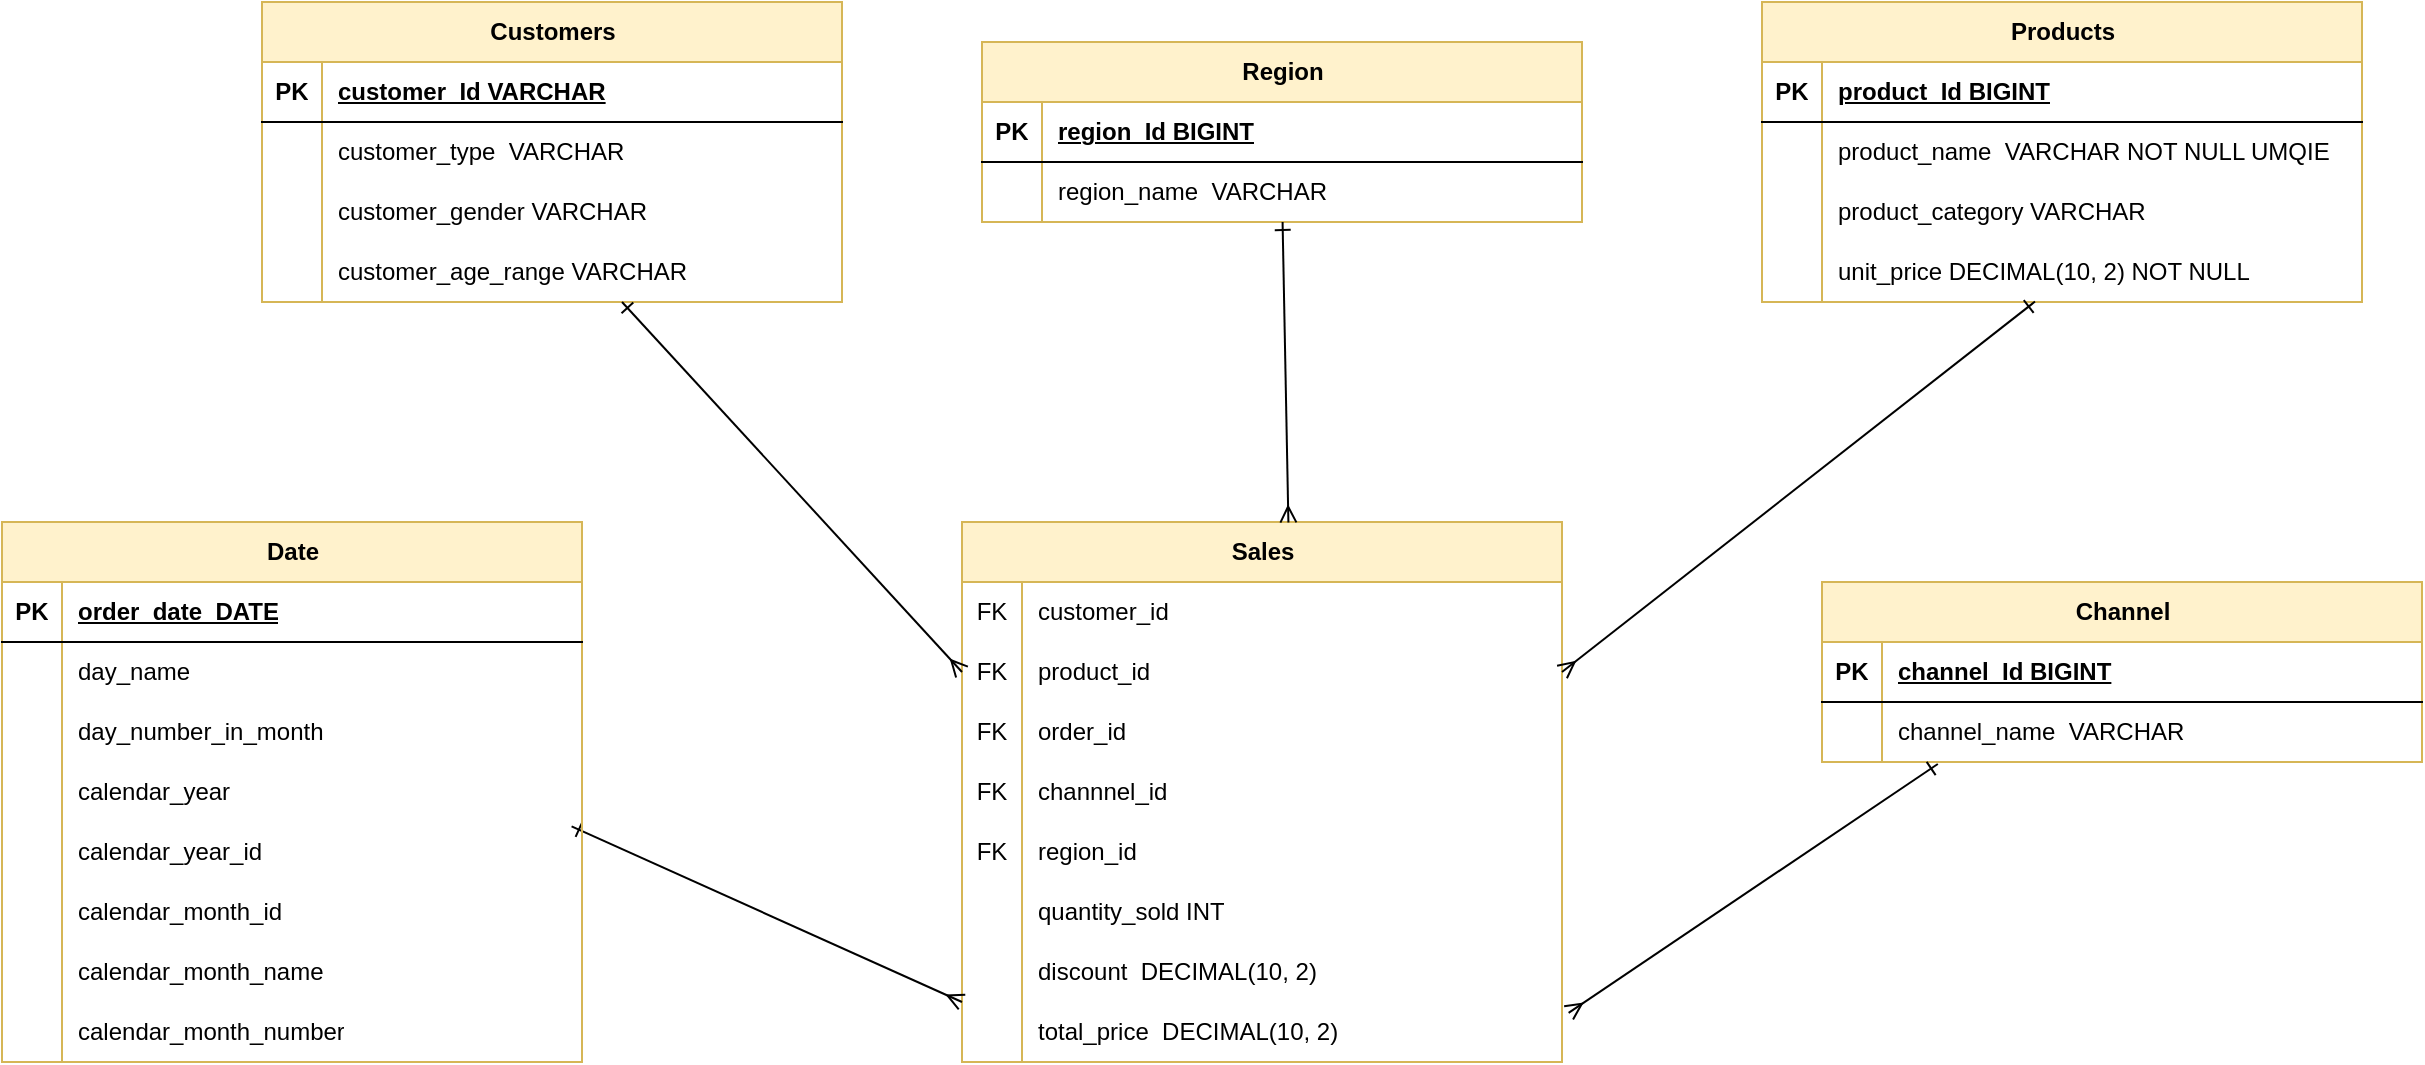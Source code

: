 <mxfile version="26.0.5">
  <diagram name="Page-1" id="jtWwxC6je7oOW2dL1e5N">
    <mxGraphModel dx="1562" dy="845" grid="1" gridSize="10" guides="1" tooltips="1" connect="1" arrows="1" fold="1" page="1" pageScale="1" pageWidth="3300" pageHeight="4681" math="0" shadow="0">
      <root>
        <mxCell id="0" />
        <mxCell id="1" parent="0" />
        <mxCell id="rc6oZTqQvMGZMKsZHJq4-1" value="Customers" style="shape=table;startSize=30;container=1;collapsible=1;childLayout=tableLayout;fixedRows=1;rowLines=0;fontStyle=1;align=center;resizeLast=1;html=1;fillColor=#fff2cc;strokeColor=#d6b656;" vertex="1" parent="1">
          <mxGeometry x="360" y="140" width="290" height="150" as="geometry" />
        </mxCell>
        <mxCell id="rc6oZTqQvMGZMKsZHJq4-2" value="" style="shape=tableRow;horizontal=0;startSize=0;swimlaneHead=0;swimlaneBody=0;fillColor=none;collapsible=0;dropTarget=0;points=[[0,0.5],[1,0.5]];portConstraint=eastwest;top=0;left=0;right=0;bottom=1;" vertex="1" parent="rc6oZTqQvMGZMKsZHJq4-1">
          <mxGeometry y="30" width="290" height="30" as="geometry" />
        </mxCell>
        <mxCell id="rc6oZTqQvMGZMKsZHJq4-3" value="PK" style="shape=partialRectangle;connectable=0;fillColor=none;top=0;left=0;bottom=0;right=0;fontStyle=1;overflow=hidden;whiteSpace=wrap;html=1;" vertex="1" parent="rc6oZTqQvMGZMKsZHJq4-2">
          <mxGeometry width="30" height="30" as="geometry">
            <mxRectangle width="30" height="30" as="alternateBounds" />
          </mxGeometry>
        </mxCell>
        <mxCell id="rc6oZTqQvMGZMKsZHJq4-4" value="customer_Id VARCHAR" style="shape=partialRectangle;connectable=0;fillColor=none;top=0;left=0;bottom=0;right=0;align=left;spacingLeft=6;fontStyle=5;overflow=hidden;whiteSpace=wrap;html=1;" vertex="1" parent="rc6oZTqQvMGZMKsZHJq4-2">
          <mxGeometry x="30" width="260" height="30" as="geometry">
            <mxRectangle width="260" height="30" as="alternateBounds" />
          </mxGeometry>
        </mxCell>
        <mxCell id="rc6oZTqQvMGZMKsZHJq4-5" value="" style="shape=tableRow;horizontal=0;startSize=0;swimlaneHead=0;swimlaneBody=0;fillColor=none;collapsible=0;dropTarget=0;points=[[0,0.5],[1,0.5]];portConstraint=eastwest;top=0;left=0;right=0;bottom=0;" vertex="1" parent="rc6oZTqQvMGZMKsZHJq4-1">
          <mxGeometry y="60" width="290" height="30" as="geometry" />
        </mxCell>
        <mxCell id="rc6oZTqQvMGZMKsZHJq4-6" value="" style="shape=partialRectangle;connectable=0;fillColor=none;top=0;left=0;bottom=0;right=0;editable=1;overflow=hidden;whiteSpace=wrap;html=1;" vertex="1" parent="rc6oZTqQvMGZMKsZHJq4-5">
          <mxGeometry width="30" height="30" as="geometry">
            <mxRectangle width="30" height="30" as="alternateBounds" />
          </mxGeometry>
        </mxCell>
        <mxCell id="rc6oZTqQvMGZMKsZHJq4-7" value="customer_type&amp;nbsp; VARCHAR" style="shape=partialRectangle;connectable=0;fillColor=none;top=0;left=0;bottom=0;right=0;align=left;spacingLeft=6;overflow=hidden;whiteSpace=wrap;html=1;" vertex="1" parent="rc6oZTqQvMGZMKsZHJq4-5">
          <mxGeometry x="30" width="260" height="30" as="geometry">
            <mxRectangle width="260" height="30" as="alternateBounds" />
          </mxGeometry>
        </mxCell>
        <mxCell id="rc6oZTqQvMGZMKsZHJq4-8" value="" style="shape=tableRow;horizontal=0;startSize=0;swimlaneHead=0;swimlaneBody=0;fillColor=none;collapsible=0;dropTarget=0;points=[[0,0.5],[1,0.5]];portConstraint=eastwest;top=0;left=0;right=0;bottom=0;" vertex="1" parent="rc6oZTqQvMGZMKsZHJq4-1">
          <mxGeometry y="90" width="290" height="30" as="geometry" />
        </mxCell>
        <mxCell id="rc6oZTqQvMGZMKsZHJq4-9" value="" style="shape=partialRectangle;connectable=0;fillColor=none;top=0;left=0;bottom=0;right=0;editable=1;overflow=hidden;whiteSpace=wrap;html=1;" vertex="1" parent="rc6oZTqQvMGZMKsZHJq4-8">
          <mxGeometry width="30" height="30" as="geometry">
            <mxRectangle width="30" height="30" as="alternateBounds" />
          </mxGeometry>
        </mxCell>
        <mxCell id="rc6oZTqQvMGZMKsZHJq4-10" value="customer_gender VARCHAR&amp;nbsp;" style="shape=partialRectangle;connectable=0;fillColor=none;top=0;left=0;bottom=0;right=0;align=left;spacingLeft=6;overflow=hidden;whiteSpace=wrap;html=1;" vertex="1" parent="rc6oZTqQvMGZMKsZHJq4-8">
          <mxGeometry x="30" width="260" height="30" as="geometry">
            <mxRectangle width="260" height="30" as="alternateBounds" />
          </mxGeometry>
        </mxCell>
        <mxCell id="rc6oZTqQvMGZMKsZHJq4-11" value="" style="shape=tableRow;horizontal=0;startSize=0;swimlaneHead=0;swimlaneBody=0;fillColor=none;collapsible=0;dropTarget=0;points=[[0,0.5],[1,0.5]];portConstraint=eastwest;top=0;left=0;right=0;bottom=0;" vertex="1" parent="rc6oZTqQvMGZMKsZHJq4-1">
          <mxGeometry y="120" width="290" height="30" as="geometry" />
        </mxCell>
        <mxCell id="rc6oZTqQvMGZMKsZHJq4-12" value="" style="shape=partialRectangle;connectable=0;fillColor=none;top=0;left=0;bottom=0;right=0;editable=1;overflow=hidden;whiteSpace=wrap;html=1;" vertex="1" parent="rc6oZTqQvMGZMKsZHJq4-11">
          <mxGeometry width="30" height="30" as="geometry">
            <mxRectangle width="30" height="30" as="alternateBounds" />
          </mxGeometry>
        </mxCell>
        <mxCell id="rc6oZTqQvMGZMKsZHJq4-13" value="customer_age_range VARCHAR" style="shape=partialRectangle;connectable=0;fillColor=none;top=0;left=0;bottom=0;right=0;align=left;spacingLeft=6;overflow=hidden;whiteSpace=wrap;html=1;" vertex="1" parent="rc6oZTqQvMGZMKsZHJq4-11">
          <mxGeometry x="30" width="260" height="30" as="geometry">
            <mxRectangle width="260" height="30" as="alternateBounds" />
          </mxGeometry>
        </mxCell>
        <mxCell id="rc6oZTqQvMGZMKsZHJq4-14" value="Products" style="shape=table;startSize=30;container=1;collapsible=1;childLayout=tableLayout;fixedRows=1;rowLines=0;fontStyle=1;align=center;resizeLast=1;html=1;fillColor=#fff2cc;strokeColor=#d6b656;" vertex="1" parent="1">
          <mxGeometry x="1110" y="140" width="300" height="150" as="geometry" />
        </mxCell>
        <mxCell id="rc6oZTqQvMGZMKsZHJq4-15" value="" style="shape=tableRow;horizontal=0;startSize=0;swimlaneHead=0;swimlaneBody=0;fillColor=none;collapsible=0;dropTarget=0;points=[[0,0.5],[1,0.5]];portConstraint=eastwest;top=0;left=0;right=0;bottom=1;" vertex="1" parent="rc6oZTqQvMGZMKsZHJq4-14">
          <mxGeometry y="30" width="300" height="30" as="geometry" />
        </mxCell>
        <mxCell id="rc6oZTqQvMGZMKsZHJq4-16" value="PK" style="shape=partialRectangle;connectable=0;fillColor=none;top=0;left=0;bottom=0;right=0;fontStyle=1;overflow=hidden;whiteSpace=wrap;html=1;" vertex="1" parent="rc6oZTqQvMGZMKsZHJq4-15">
          <mxGeometry width="30" height="30" as="geometry">
            <mxRectangle width="30" height="30" as="alternateBounds" />
          </mxGeometry>
        </mxCell>
        <mxCell id="rc6oZTqQvMGZMKsZHJq4-17" value="product_Id BIGINT" style="shape=partialRectangle;connectable=0;fillColor=none;top=0;left=0;bottom=0;right=0;align=left;spacingLeft=6;fontStyle=5;overflow=hidden;whiteSpace=wrap;html=1;" vertex="1" parent="rc6oZTqQvMGZMKsZHJq4-15">
          <mxGeometry x="30" width="270" height="30" as="geometry">
            <mxRectangle width="270" height="30" as="alternateBounds" />
          </mxGeometry>
        </mxCell>
        <mxCell id="rc6oZTqQvMGZMKsZHJq4-18" value="" style="shape=tableRow;horizontal=0;startSize=0;swimlaneHead=0;swimlaneBody=0;fillColor=none;collapsible=0;dropTarget=0;points=[[0,0.5],[1,0.5]];portConstraint=eastwest;top=0;left=0;right=0;bottom=0;" vertex="1" parent="rc6oZTqQvMGZMKsZHJq4-14">
          <mxGeometry y="60" width="300" height="30" as="geometry" />
        </mxCell>
        <mxCell id="rc6oZTqQvMGZMKsZHJq4-19" value="" style="shape=partialRectangle;connectable=0;fillColor=none;top=0;left=0;bottom=0;right=0;editable=1;overflow=hidden;whiteSpace=wrap;html=1;" vertex="1" parent="rc6oZTqQvMGZMKsZHJq4-18">
          <mxGeometry width="30" height="30" as="geometry">
            <mxRectangle width="30" height="30" as="alternateBounds" />
          </mxGeometry>
        </mxCell>
        <mxCell id="rc6oZTqQvMGZMKsZHJq4-20" value="product_name&amp;nbsp; VARCHAR NOT NULL UMQIE" style="shape=partialRectangle;connectable=0;fillColor=none;top=0;left=0;bottom=0;right=0;align=left;spacingLeft=6;overflow=hidden;whiteSpace=wrap;html=1;" vertex="1" parent="rc6oZTqQvMGZMKsZHJq4-18">
          <mxGeometry x="30" width="270" height="30" as="geometry">
            <mxRectangle width="270" height="30" as="alternateBounds" />
          </mxGeometry>
        </mxCell>
        <mxCell id="rc6oZTqQvMGZMKsZHJq4-21" value="" style="shape=tableRow;horizontal=0;startSize=0;swimlaneHead=0;swimlaneBody=0;fillColor=none;collapsible=0;dropTarget=0;points=[[0,0.5],[1,0.5]];portConstraint=eastwest;top=0;left=0;right=0;bottom=0;" vertex="1" parent="rc6oZTqQvMGZMKsZHJq4-14">
          <mxGeometry y="90" width="300" height="30" as="geometry" />
        </mxCell>
        <mxCell id="rc6oZTqQvMGZMKsZHJq4-22" value="" style="shape=partialRectangle;connectable=0;fillColor=none;top=0;left=0;bottom=0;right=0;editable=1;overflow=hidden;whiteSpace=wrap;html=1;" vertex="1" parent="rc6oZTqQvMGZMKsZHJq4-21">
          <mxGeometry width="30" height="30" as="geometry">
            <mxRectangle width="30" height="30" as="alternateBounds" />
          </mxGeometry>
        </mxCell>
        <mxCell id="rc6oZTqQvMGZMKsZHJq4-23" value="product_category VARCHAR&amp;nbsp;" style="shape=partialRectangle;connectable=0;fillColor=none;top=0;left=0;bottom=0;right=0;align=left;spacingLeft=6;overflow=hidden;whiteSpace=wrap;html=1;" vertex="1" parent="rc6oZTqQvMGZMKsZHJq4-21">
          <mxGeometry x="30" width="270" height="30" as="geometry">
            <mxRectangle width="270" height="30" as="alternateBounds" />
          </mxGeometry>
        </mxCell>
        <mxCell id="rc6oZTqQvMGZMKsZHJq4-24" value="" style="shape=tableRow;horizontal=0;startSize=0;swimlaneHead=0;swimlaneBody=0;fillColor=none;collapsible=0;dropTarget=0;points=[[0,0.5],[1,0.5]];portConstraint=eastwest;top=0;left=0;right=0;bottom=0;" vertex="1" parent="rc6oZTqQvMGZMKsZHJq4-14">
          <mxGeometry y="120" width="300" height="30" as="geometry" />
        </mxCell>
        <mxCell id="rc6oZTqQvMGZMKsZHJq4-25" value="" style="shape=partialRectangle;connectable=0;fillColor=none;top=0;left=0;bottom=0;right=0;editable=1;overflow=hidden;whiteSpace=wrap;html=1;" vertex="1" parent="rc6oZTqQvMGZMKsZHJq4-24">
          <mxGeometry width="30" height="30" as="geometry">
            <mxRectangle width="30" height="30" as="alternateBounds" />
          </mxGeometry>
        </mxCell>
        <mxCell id="rc6oZTqQvMGZMKsZHJq4-26" value="unit_price &lt;span class=&quot;hljs-type&quot;&gt;DECIMAL&lt;/span&gt;(&lt;span class=&quot;hljs-number&quot;&gt;10&lt;/span&gt;, &lt;span class=&quot;hljs-number&quot;&gt;2&lt;/span&gt;) NOT NULL&amp;nbsp;" style="shape=partialRectangle;connectable=0;fillColor=none;top=0;left=0;bottom=0;right=0;align=left;spacingLeft=6;overflow=hidden;whiteSpace=wrap;html=1;" vertex="1" parent="rc6oZTqQvMGZMKsZHJq4-24">
          <mxGeometry x="30" width="270" height="30" as="geometry">
            <mxRectangle width="270" height="30" as="alternateBounds" />
          </mxGeometry>
        </mxCell>
        <mxCell id="rc6oZTqQvMGZMKsZHJq4-40" value="Sales" style="shape=table;startSize=30;container=1;collapsible=1;childLayout=tableLayout;fixedRows=1;rowLines=0;fontStyle=1;align=center;resizeLast=1;html=1;fillColor=#fff2cc;strokeColor=#d6b656;" vertex="1" parent="1">
          <mxGeometry x="710" y="400" width="300" height="270" as="geometry" />
        </mxCell>
        <mxCell id="rc6oZTqQvMGZMKsZHJq4-44" value="" style="shape=tableRow;horizontal=0;startSize=0;swimlaneHead=0;swimlaneBody=0;fillColor=none;collapsible=0;dropTarget=0;points=[[0,0.5],[1,0.5]];portConstraint=eastwest;top=0;left=0;right=0;bottom=0;" vertex="1" parent="rc6oZTqQvMGZMKsZHJq4-40">
          <mxGeometry y="30" width="300" height="30" as="geometry" />
        </mxCell>
        <mxCell id="rc6oZTqQvMGZMKsZHJq4-45" value="FK" style="shape=partialRectangle;connectable=0;fillColor=none;top=0;left=0;bottom=0;right=0;editable=1;overflow=hidden;whiteSpace=wrap;html=1;" vertex="1" parent="rc6oZTqQvMGZMKsZHJq4-44">
          <mxGeometry width="30" height="30" as="geometry">
            <mxRectangle width="30" height="30" as="alternateBounds" />
          </mxGeometry>
        </mxCell>
        <mxCell id="rc6oZTqQvMGZMKsZHJq4-46" value="customer_id" style="shape=partialRectangle;connectable=0;fillColor=none;top=0;left=0;bottom=0;right=0;align=left;spacingLeft=6;overflow=hidden;whiteSpace=wrap;html=1;" vertex="1" parent="rc6oZTqQvMGZMKsZHJq4-44">
          <mxGeometry x="30" width="270" height="30" as="geometry">
            <mxRectangle width="270" height="30" as="alternateBounds" />
          </mxGeometry>
        </mxCell>
        <mxCell id="rc6oZTqQvMGZMKsZHJq4-47" value="" style="shape=tableRow;horizontal=0;startSize=0;swimlaneHead=0;swimlaneBody=0;fillColor=none;collapsible=0;dropTarget=0;points=[[0,0.5],[1,0.5]];portConstraint=eastwest;top=0;left=0;right=0;bottom=0;" vertex="1" parent="rc6oZTqQvMGZMKsZHJq4-40">
          <mxGeometry y="60" width="300" height="30" as="geometry" />
        </mxCell>
        <mxCell id="rc6oZTqQvMGZMKsZHJq4-48" value="FK" style="shape=partialRectangle;connectable=0;fillColor=none;top=0;left=0;bottom=0;right=0;editable=1;overflow=hidden;whiteSpace=wrap;html=1;" vertex="1" parent="rc6oZTqQvMGZMKsZHJq4-47">
          <mxGeometry width="30" height="30" as="geometry">
            <mxRectangle width="30" height="30" as="alternateBounds" />
          </mxGeometry>
        </mxCell>
        <mxCell id="rc6oZTqQvMGZMKsZHJq4-49" value="product_id&amp;nbsp;" style="shape=partialRectangle;connectable=0;fillColor=none;top=0;left=0;bottom=0;right=0;align=left;spacingLeft=6;overflow=hidden;whiteSpace=wrap;html=1;" vertex="1" parent="rc6oZTqQvMGZMKsZHJq4-47">
          <mxGeometry x="30" width="270" height="30" as="geometry">
            <mxRectangle width="270" height="30" as="alternateBounds" />
          </mxGeometry>
        </mxCell>
        <mxCell id="rc6oZTqQvMGZMKsZHJq4-50" value="" style="shape=tableRow;horizontal=0;startSize=0;swimlaneHead=0;swimlaneBody=0;fillColor=none;collapsible=0;dropTarget=0;points=[[0,0.5],[1,0.5]];portConstraint=eastwest;top=0;left=0;right=0;bottom=0;" vertex="1" parent="rc6oZTqQvMGZMKsZHJq4-40">
          <mxGeometry y="90" width="300" height="30" as="geometry" />
        </mxCell>
        <mxCell id="rc6oZTqQvMGZMKsZHJq4-51" value="FK" style="shape=partialRectangle;connectable=0;fillColor=none;top=0;left=0;bottom=0;right=0;editable=1;overflow=hidden;whiteSpace=wrap;html=1;" vertex="1" parent="rc6oZTqQvMGZMKsZHJq4-50">
          <mxGeometry width="30" height="30" as="geometry">
            <mxRectangle width="30" height="30" as="alternateBounds" />
          </mxGeometry>
        </mxCell>
        <mxCell id="rc6oZTqQvMGZMKsZHJq4-52" value="order_id" style="shape=partialRectangle;connectable=0;fillColor=none;top=0;left=0;bottom=0;right=0;align=left;spacingLeft=6;overflow=hidden;whiteSpace=wrap;html=1;" vertex="1" parent="rc6oZTqQvMGZMKsZHJq4-50">
          <mxGeometry x="30" width="270" height="30" as="geometry">
            <mxRectangle width="270" height="30" as="alternateBounds" />
          </mxGeometry>
        </mxCell>
        <mxCell id="rc6oZTqQvMGZMKsZHJq4-81" style="shape=tableRow;horizontal=0;startSize=0;swimlaneHead=0;swimlaneBody=0;fillColor=none;collapsible=0;dropTarget=0;points=[[0,0.5],[1,0.5]];portConstraint=eastwest;top=0;left=0;right=0;bottom=0;" vertex="1" parent="rc6oZTqQvMGZMKsZHJq4-40">
          <mxGeometry y="120" width="300" height="30" as="geometry" />
        </mxCell>
        <mxCell id="rc6oZTqQvMGZMKsZHJq4-82" value="FK" style="shape=partialRectangle;connectable=0;fillColor=none;top=0;left=0;bottom=0;right=0;editable=1;overflow=hidden;whiteSpace=wrap;html=1;" vertex="1" parent="rc6oZTqQvMGZMKsZHJq4-81">
          <mxGeometry width="30" height="30" as="geometry">
            <mxRectangle width="30" height="30" as="alternateBounds" />
          </mxGeometry>
        </mxCell>
        <mxCell id="rc6oZTqQvMGZMKsZHJq4-83" value="channnel_id&amp;nbsp;" style="shape=partialRectangle;connectable=0;fillColor=none;top=0;left=0;bottom=0;right=0;align=left;spacingLeft=6;overflow=hidden;whiteSpace=wrap;html=1;" vertex="1" parent="rc6oZTqQvMGZMKsZHJq4-81">
          <mxGeometry x="30" width="270" height="30" as="geometry">
            <mxRectangle width="270" height="30" as="alternateBounds" />
          </mxGeometry>
        </mxCell>
        <mxCell id="rc6oZTqQvMGZMKsZHJq4-155" style="shape=tableRow;horizontal=0;startSize=0;swimlaneHead=0;swimlaneBody=0;fillColor=none;collapsible=0;dropTarget=0;points=[[0,0.5],[1,0.5]];portConstraint=eastwest;top=0;left=0;right=0;bottom=0;" vertex="1" parent="rc6oZTqQvMGZMKsZHJq4-40">
          <mxGeometry y="150" width="300" height="30" as="geometry" />
        </mxCell>
        <mxCell id="rc6oZTqQvMGZMKsZHJq4-156" value="FK" style="shape=partialRectangle;connectable=0;fillColor=none;top=0;left=0;bottom=0;right=0;editable=1;overflow=hidden;whiteSpace=wrap;html=1;" vertex="1" parent="rc6oZTqQvMGZMKsZHJq4-155">
          <mxGeometry width="30" height="30" as="geometry">
            <mxRectangle width="30" height="30" as="alternateBounds" />
          </mxGeometry>
        </mxCell>
        <mxCell id="rc6oZTqQvMGZMKsZHJq4-157" value="region_id" style="shape=partialRectangle;connectable=0;fillColor=none;top=0;left=0;bottom=0;right=0;align=left;spacingLeft=6;overflow=hidden;whiteSpace=wrap;html=1;" vertex="1" parent="rc6oZTqQvMGZMKsZHJq4-155">
          <mxGeometry x="30" width="270" height="30" as="geometry">
            <mxRectangle width="270" height="30" as="alternateBounds" />
          </mxGeometry>
        </mxCell>
        <mxCell id="rc6oZTqQvMGZMKsZHJq4-97" style="shape=tableRow;horizontal=0;startSize=0;swimlaneHead=0;swimlaneBody=0;fillColor=none;collapsible=0;dropTarget=0;points=[[0,0.5],[1,0.5]];portConstraint=eastwest;top=0;left=0;right=0;bottom=0;" vertex="1" parent="rc6oZTqQvMGZMKsZHJq4-40">
          <mxGeometry y="180" width="300" height="30" as="geometry" />
        </mxCell>
        <mxCell id="rc6oZTqQvMGZMKsZHJq4-98" style="shape=partialRectangle;connectable=0;fillColor=none;top=0;left=0;bottom=0;right=0;editable=1;overflow=hidden;whiteSpace=wrap;html=1;" vertex="1" parent="rc6oZTqQvMGZMKsZHJq4-97">
          <mxGeometry width="30" height="30" as="geometry">
            <mxRectangle width="30" height="30" as="alternateBounds" />
          </mxGeometry>
        </mxCell>
        <mxCell id="rc6oZTqQvMGZMKsZHJq4-99" value="quantity_sold INT" style="shape=partialRectangle;connectable=0;fillColor=none;top=0;left=0;bottom=0;right=0;align=left;spacingLeft=6;overflow=hidden;whiteSpace=wrap;html=1;" vertex="1" parent="rc6oZTqQvMGZMKsZHJq4-97">
          <mxGeometry x="30" width="270" height="30" as="geometry">
            <mxRectangle width="270" height="30" as="alternateBounds" />
          </mxGeometry>
        </mxCell>
        <mxCell id="rc6oZTqQvMGZMKsZHJq4-56" style="shape=tableRow;horizontal=0;startSize=0;swimlaneHead=0;swimlaneBody=0;fillColor=none;collapsible=0;dropTarget=0;points=[[0,0.5],[1,0.5]];portConstraint=eastwest;top=0;left=0;right=0;bottom=0;" vertex="1" parent="rc6oZTqQvMGZMKsZHJq4-40">
          <mxGeometry y="210" width="300" height="30" as="geometry" />
        </mxCell>
        <mxCell id="rc6oZTqQvMGZMKsZHJq4-57" style="shape=partialRectangle;connectable=0;fillColor=none;top=0;left=0;bottom=0;right=0;editable=1;overflow=hidden;whiteSpace=wrap;html=1;" vertex="1" parent="rc6oZTqQvMGZMKsZHJq4-56">
          <mxGeometry width="30" height="30" as="geometry">
            <mxRectangle width="30" height="30" as="alternateBounds" />
          </mxGeometry>
        </mxCell>
        <mxCell id="rc6oZTqQvMGZMKsZHJq4-58" value="discount&amp;nbsp;&amp;nbsp;&lt;span class=&quot;hljs-type&quot;&gt;DECIMAL&lt;/span&gt;(&lt;span class=&quot;hljs-number&quot;&gt;10&lt;/span&gt;,&amp;nbsp;&lt;span class=&quot;hljs-number&quot;&gt;2&lt;/span&gt;)" style="shape=partialRectangle;connectable=0;fillColor=none;top=0;left=0;bottom=0;right=0;align=left;spacingLeft=6;overflow=hidden;whiteSpace=wrap;html=1;" vertex="1" parent="rc6oZTqQvMGZMKsZHJq4-56">
          <mxGeometry x="30" width="270" height="30" as="geometry">
            <mxRectangle width="270" height="30" as="alternateBounds" />
          </mxGeometry>
        </mxCell>
        <mxCell id="rc6oZTqQvMGZMKsZHJq4-59" style="shape=tableRow;horizontal=0;startSize=0;swimlaneHead=0;swimlaneBody=0;fillColor=none;collapsible=0;dropTarget=0;points=[[0,0.5],[1,0.5]];portConstraint=eastwest;top=0;left=0;right=0;bottom=0;" vertex="1" parent="rc6oZTqQvMGZMKsZHJq4-40">
          <mxGeometry y="240" width="300" height="30" as="geometry" />
        </mxCell>
        <mxCell id="rc6oZTqQvMGZMKsZHJq4-60" style="shape=partialRectangle;connectable=0;fillColor=none;top=0;left=0;bottom=0;right=0;editable=1;overflow=hidden;whiteSpace=wrap;html=1;" vertex="1" parent="rc6oZTqQvMGZMKsZHJq4-59">
          <mxGeometry width="30" height="30" as="geometry">
            <mxRectangle width="30" height="30" as="alternateBounds" />
          </mxGeometry>
        </mxCell>
        <mxCell id="rc6oZTqQvMGZMKsZHJq4-61" value="total_price&amp;nbsp;&amp;nbsp;&lt;span class=&quot;hljs-type&quot;&gt;DECIMAL&lt;/span&gt;(&lt;span class=&quot;hljs-number&quot;&gt;10&lt;/span&gt;,&amp;nbsp;&lt;span class=&quot;hljs-number&quot;&gt;2&lt;/span&gt;)" style="shape=partialRectangle;connectable=0;fillColor=none;top=0;left=0;bottom=0;right=0;align=left;spacingLeft=6;overflow=hidden;whiteSpace=wrap;html=1;" vertex="1" parent="rc6oZTqQvMGZMKsZHJq4-59">
          <mxGeometry x="30" width="270" height="30" as="geometry">
            <mxRectangle width="270" height="30" as="alternateBounds" />
          </mxGeometry>
        </mxCell>
        <mxCell id="rc6oZTqQvMGZMKsZHJq4-62" value="Channel" style="shape=table;startSize=30;container=1;collapsible=1;childLayout=tableLayout;fixedRows=1;rowLines=0;fontStyle=1;align=center;resizeLast=1;html=1;fillColor=#fff2cc;strokeColor=#d6b656;" vertex="1" parent="1">
          <mxGeometry x="1140" y="430" width="300" height="90" as="geometry" />
        </mxCell>
        <mxCell id="rc6oZTqQvMGZMKsZHJq4-63" value="" style="shape=tableRow;horizontal=0;startSize=0;swimlaneHead=0;swimlaneBody=0;fillColor=none;collapsible=0;dropTarget=0;points=[[0,0.5],[1,0.5]];portConstraint=eastwest;top=0;left=0;right=0;bottom=1;" vertex="1" parent="rc6oZTqQvMGZMKsZHJq4-62">
          <mxGeometry y="30" width="300" height="30" as="geometry" />
        </mxCell>
        <mxCell id="rc6oZTqQvMGZMKsZHJq4-64" value="PK" style="shape=partialRectangle;connectable=0;fillColor=none;top=0;left=0;bottom=0;right=0;fontStyle=1;overflow=hidden;whiteSpace=wrap;html=1;" vertex="1" parent="rc6oZTqQvMGZMKsZHJq4-63">
          <mxGeometry width="30" height="30" as="geometry">
            <mxRectangle width="30" height="30" as="alternateBounds" />
          </mxGeometry>
        </mxCell>
        <mxCell id="rc6oZTqQvMGZMKsZHJq4-65" value="channel_Id BIGINT" style="shape=partialRectangle;connectable=0;fillColor=none;top=0;left=0;bottom=0;right=0;align=left;spacingLeft=6;fontStyle=5;overflow=hidden;whiteSpace=wrap;html=1;" vertex="1" parent="rc6oZTqQvMGZMKsZHJq4-63">
          <mxGeometry x="30" width="270" height="30" as="geometry">
            <mxRectangle width="270" height="30" as="alternateBounds" />
          </mxGeometry>
        </mxCell>
        <mxCell id="rc6oZTqQvMGZMKsZHJq4-66" value="" style="shape=tableRow;horizontal=0;startSize=0;swimlaneHead=0;swimlaneBody=0;fillColor=none;collapsible=0;dropTarget=0;points=[[0,0.5],[1,0.5]];portConstraint=eastwest;top=0;left=0;right=0;bottom=0;" vertex="1" parent="rc6oZTqQvMGZMKsZHJq4-62">
          <mxGeometry y="60" width="300" height="30" as="geometry" />
        </mxCell>
        <mxCell id="rc6oZTqQvMGZMKsZHJq4-67" value="" style="shape=partialRectangle;connectable=0;fillColor=none;top=0;left=0;bottom=0;right=0;editable=1;overflow=hidden;whiteSpace=wrap;html=1;" vertex="1" parent="rc6oZTqQvMGZMKsZHJq4-66">
          <mxGeometry width="30" height="30" as="geometry">
            <mxRectangle width="30" height="30" as="alternateBounds" />
          </mxGeometry>
        </mxCell>
        <mxCell id="rc6oZTqQvMGZMKsZHJq4-68" value="channel_name&amp;nbsp; VARCHAR" style="shape=partialRectangle;connectable=0;fillColor=none;top=0;left=0;bottom=0;right=0;align=left;spacingLeft=6;overflow=hidden;whiteSpace=wrap;html=1;" vertex="1" parent="rc6oZTqQvMGZMKsZHJq4-66">
          <mxGeometry x="30" width="270" height="30" as="geometry">
            <mxRectangle width="270" height="30" as="alternateBounds" />
          </mxGeometry>
        </mxCell>
        <mxCell id="rc6oZTqQvMGZMKsZHJq4-102" value="" style="endArrow=ERone;startArrow=ERmany;html=1;rounded=0;exitX=1;exitY=0.5;exitDx=0;exitDy=0;endFill=0;startFill=0;entryX=0.455;entryY=0.993;entryDx=0;entryDy=0;entryPerimeter=0;" edge="1" parent="1" source="rc6oZTqQvMGZMKsZHJq4-47" target="rc6oZTqQvMGZMKsZHJq4-24">
          <mxGeometry width="50" height="50" relative="1" as="geometry">
            <mxPoint x="1001" y="321" as="sourcePoint" />
            <mxPoint x="840" y="200" as="targetPoint" />
            <Array as="points" />
          </mxGeometry>
        </mxCell>
        <mxCell id="rc6oZTqQvMGZMKsZHJq4-103" value="" style="endArrow=ERone;startArrow=ERmany;html=1;rounded=0;exitX=1.011;exitY=0.18;exitDx=0;exitDy=0;endFill=0;startFill=0;entryX=0.193;entryY=1.033;entryDx=0;entryDy=0;entryPerimeter=0;exitPerimeter=0;" edge="1" parent="1" source="rc6oZTqQvMGZMKsZHJq4-59" target="rc6oZTqQvMGZMKsZHJq4-66">
          <mxGeometry width="50" height="50" relative="1" as="geometry">
            <mxPoint x="1010" y="605" as="sourcePoint" />
            <mxPoint x="1197" y="480" as="targetPoint" />
            <Array as="points" />
          </mxGeometry>
        </mxCell>
        <mxCell id="rc6oZTqQvMGZMKsZHJq4-104" value="" style="endArrow=ERone;startArrow=ERmany;html=1;rounded=0;exitX=0;exitY=0;exitDx=0;exitDy=0;endFill=0;startFill=0;exitPerimeter=0;entryX=0.716;entryY=1.073;entryDx=0;entryDy=0;entryPerimeter=0;" edge="1" parent="1" source="rc6oZTqQvMGZMKsZHJq4-59">
          <mxGeometry width="50" height="50" relative="1" as="geometry">
            <mxPoint x="484" y="692" as="sourcePoint" />
            <mxPoint x="514.8" y="552.19" as="targetPoint" />
            <Array as="points" />
          </mxGeometry>
        </mxCell>
        <mxCell id="rc6oZTqQvMGZMKsZHJq4-105" value="Date" style="shape=table;startSize=30;container=1;collapsible=1;childLayout=tableLayout;fixedRows=1;rowLines=0;fontStyle=1;align=center;resizeLast=1;html=1;fillColor=#fff2cc;strokeColor=#d6b656;" vertex="1" parent="1">
          <mxGeometry x="230" y="400" width="290" height="270" as="geometry" />
        </mxCell>
        <mxCell id="rc6oZTqQvMGZMKsZHJq4-106" value="" style="shape=tableRow;horizontal=0;startSize=0;swimlaneHead=0;swimlaneBody=0;fillColor=none;collapsible=0;dropTarget=0;points=[[0,0.5],[1,0.5]];portConstraint=eastwest;top=0;left=0;right=0;bottom=1;" vertex="1" parent="rc6oZTqQvMGZMKsZHJq4-105">
          <mxGeometry y="30" width="290" height="30" as="geometry" />
        </mxCell>
        <mxCell id="rc6oZTqQvMGZMKsZHJq4-107" value="PK" style="shape=partialRectangle;connectable=0;fillColor=none;top=0;left=0;bottom=0;right=0;fontStyle=1;overflow=hidden;whiteSpace=wrap;html=1;" vertex="1" parent="rc6oZTqQvMGZMKsZHJq4-106">
          <mxGeometry width="30" height="30" as="geometry">
            <mxRectangle width="30" height="30" as="alternateBounds" />
          </mxGeometry>
        </mxCell>
        <mxCell id="rc6oZTqQvMGZMKsZHJq4-108" value="order_date&amp;nbsp; DATE" style="shape=partialRectangle;connectable=0;fillColor=none;top=0;left=0;bottom=0;right=0;align=left;spacingLeft=6;fontStyle=5;overflow=hidden;whiteSpace=wrap;html=1;" vertex="1" parent="rc6oZTqQvMGZMKsZHJq4-106">
          <mxGeometry x="30" width="260" height="30" as="geometry">
            <mxRectangle width="260" height="30" as="alternateBounds" />
          </mxGeometry>
        </mxCell>
        <mxCell id="rc6oZTqQvMGZMKsZHJq4-109" value="" style="shape=tableRow;horizontal=0;startSize=0;swimlaneHead=0;swimlaneBody=0;fillColor=none;collapsible=0;dropTarget=0;points=[[0,0.5],[1,0.5]];portConstraint=eastwest;top=0;left=0;right=0;bottom=0;" vertex="1" parent="rc6oZTqQvMGZMKsZHJq4-105">
          <mxGeometry y="60" width="290" height="30" as="geometry" />
        </mxCell>
        <mxCell id="rc6oZTqQvMGZMKsZHJq4-110" value="" style="shape=partialRectangle;connectable=0;fillColor=none;top=0;left=0;bottom=0;right=0;editable=1;overflow=hidden;whiteSpace=wrap;html=1;" vertex="1" parent="rc6oZTqQvMGZMKsZHJq4-109">
          <mxGeometry width="30" height="30" as="geometry">
            <mxRectangle width="30" height="30" as="alternateBounds" />
          </mxGeometry>
        </mxCell>
        <mxCell id="rc6oZTqQvMGZMKsZHJq4-111" value="day_name" style="shape=partialRectangle;connectable=0;fillColor=none;top=0;left=0;bottom=0;right=0;align=left;spacingLeft=6;overflow=hidden;whiteSpace=wrap;html=1;" vertex="1" parent="rc6oZTqQvMGZMKsZHJq4-109">
          <mxGeometry x="30" width="260" height="30" as="geometry">
            <mxRectangle width="260" height="30" as="alternateBounds" />
          </mxGeometry>
        </mxCell>
        <mxCell id="rc6oZTqQvMGZMKsZHJq4-112" value="" style="shape=tableRow;horizontal=0;startSize=0;swimlaneHead=0;swimlaneBody=0;fillColor=none;collapsible=0;dropTarget=0;points=[[0,0.5],[1,0.5]];portConstraint=eastwest;top=0;left=0;right=0;bottom=0;" vertex="1" parent="rc6oZTqQvMGZMKsZHJq4-105">
          <mxGeometry y="90" width="290" height="30" as="geometry" />
        </mxCell>
        <mxCell id="rc6oZTqQvMGZMKsZHJq4-113" value="" style="shape=partialRectangle;connectable=0;fillColor=none;top=0;left=0;bottom=0;right=0;editable=1;overflow=hidden;whiteSpace=wrap;html=1;" vertex="1" parent="rc6oZTqQvMGZMKsZHJq4-112">
          <mxGeometry width="30" height="30" as="geometry">
            <mxRectangle width="30" height="30" as="alternateBounds" />
          </mxGeometry>
        </mxCell>
        <mxCell id="rc6oZTqQvMGZMKsZHJq4-114" value="day_number_in_month" style="shape=partialRectangle;connectable=0;fillColor=none;top=0;left=0;bottom=0;right=0;align=left;spacingLeft=6;overflow=hidden;whiteSpace=wrap;html=1;" vertex="1" parent="rc6oZTqQvMGZMKsZHJq4-112">
          <mxGeometry x="30" width="260" height="30" as="geometry">
            <mxRectangle width="260" height="30" as="alternateBounds" />
          </mxGeometry>
        </mxCell>
        <mxCell id="rc6oZTqQvMGZMKsZHJq4-115" value="" style="shape=tableRow;horizontal=0;startSize=0;swimlaneHead=0;swimlaneBody=0;fillColor=none;collapsible=0;dropTarget=0;points=[[0,0.5],[1,0.5]];portConstraint=eastwest;top=0;left=0;right=0;bottom=0;" vertex="1" parent="rc6oZTqQvMGZMKsZHJq4-105">
          <mxGeometry y="120" width="290" height="30" as="geometry" />
        </mxCell>
        <mxCell id="rc6oZTqQvMGZMKsZHJq4-116" value="" style="shape=partialRectangle;connectable=0;fillColor=none;top=0;left=0;bottom=0;right=0;editable=1;overflow=hidden;whiteSpace=wrap;html=1;" vertex="1" parent="rc6oZTqQvMGZMKsZHJq4-115">
          <mxGeometry width="30" height="30" as="geometry">
            <mxRectangle width="30" height="30" as="alternateBounds" />
          </mxGeometry>
        </mxCell>
        <mxCell id="rc6oZTqQvMGZMKsZHJq4-117" value="calendar_year" style="shape=partialRectangle;connectable=0;fillColor=none;top=0;left=0;bottom=0;right=0;align=left;spacingLeft=6;overflow=hidden;whiteSpace=wrap;html=1;" vertex="1" parent="rc6oZTqQvMGZMKsZHJq4-115">
          <mxGeometry x="30" width="260" height="30" as="geometry">
            <mxRectangle width="260" height="30" as="alternateBounds" />
          </mxGeometry>
        </mxCell>
        <mxCell id="rc6oZTqQvMGZMKsZHJq4-127" style="shape=tableRow;horizontal=0;startSize=0;swimlaneHead=0;swimlaneBody=0;fillColor=none;collapsible=0;dropTarget=0;points=[[0,0.5],[1,0.5]];portConstraint=eastwest;top=0;left=0;right=0;bottom=0;" vertex="1" parent="rc6oZTqQvMGZMKsZHJq4-105">
          <mxGeometry y="150" width="290" height="30" as="geometry" />
        </mxCell>
        <mxCell id="rc6oZTqQvMGZMKsZHJq4-128" style="shape=partialRectangle;connectable=0;fillColor=none;top=0;left=0;bottom=0;right=0;editable=1;overflow=hidden;whiteSpace=wrap;html=1;" vertex="1" parent="rc6oZTqQvMGZMKsZHJq4-127">
          <mxGeometry width="30" height="30" as="geometry">
            <mxRectangle width="30" height="30" as="alternateBounds" />
          </mxGeometry>
        </mxCell>
        <mxCell id="rc6oZTqQvMGZMKsZHJq4-129" value="calendar_year_id" style="shape=partialRectangle;connectable=0;fillColor=none;top=0;left=0;bottom=0;right=0;align=left;spacingLeft=6;overflow=hidden;whiteSpace=wrap;html=1;" vertex="1" parent="rc6oZTqQvMGZMKsZHJq4-127">
          <mxGeometry x="30" width="260" height="30" as="geometry">
            <mxRectangle width="260" height="30" as="alternateBounds" />
          </mxGeometry>
        </mxCell>
        <mxCell id="rc6oZTqQvMGZMKsZHJq4-118" style="shape=tableRow;horizontal=0;startSize=0;swimlaneHead=0;swimlaneBody=0;fillColor=none;collapsible=0;dropTarget=0;points=[[0,0.5],[1,0.5]];portConstraint=eastwest;top=0;left=0;right=0;bottom=0;" vertex="1" parent="rc6oZTqQvMGZMKsZHJq4-105">
          <mxGeometry y="180" width="290" height="30" as="geometry" />
        </mxCell>
        <mxCell id="rc6oZTqQvMGZMKsZHJq4-119" style="shape=partialRectangle;connectable=0;fillColor=none;top=0;left=0;bottom=0;right=0;editable=1;overflow=hidden;whiteSpace=wrap;html=1;" vertex="1" parent="rc6oZTqQvMGZMKsZHJq4-118">
          <mxGeometry width="30" height="30" as="geometry">
            <mxRectangle width="30" height="30" as="alternateBounds" />
          </mxGeometry>
        </mxCell>
        <mxCell id="rc6oZTqQvMGZMKsZHJq4-120" value="calendar_month_id" style="shape=partialRectangle;connectable=0;fillColor=none;top=0;left=0;bottom=0;right=0;align=left;spacingLeft=6;overflow=hidden;whiteSpace=wrap;html=1;" vertex="1" parent="rc6oZTqQvMGZMKsZHJq4-118">
          <mxGeometry x="30" width="260" height="30" as="geometry">
            <mxRectangle width="260" height="30" as="alternateBounds" />
          </mxGeometry>
        </mxCell>
        <mxCell id="rc6oZTqQvMGZMKsZHJq4-121" style="shape=tableRow;horizontal=0;startSize=0;swimlaneHead=0;swimlaneBody=0;fillColor=none;collapsible=0;dropTarget=0;points=[[0,0.5],[1,0.5]];portConstraint=eastwest;top=0;left=0;right=0;bottom=0;" vertex="1" parent="rc6oZTqQvMGZMKsZHJq4-105">
          <mxGeometry y="210" width="290" height="30" as="geometry" />
        </mxCell>
        <mxCell id="rc6oZTqQvMGZMKsZHJq4-122" style="shape=partialRectangle;connectable=0;fillColor=none;top=0;left=0;bottom=0;right=0;editable=1;overflow=hidden;whiteSpace=wrap;html=1;" vertex="1" parent="rc6oZTqQvMGZMKsZHJq4-121">
          <mxGeometry width="30" height="30" as="geometry">
            <mxRectangle width="30" height="30" as="alternateBounds" />
          </mxGeometry>
        </mxCell>
        <mxCell id="rc6oZTqQvMGZMKsZHJq4-123" value="calendar_month_name" style="shape=partialRectangle;connectable=0;fillColor=none;top=0;left=0;bottom=0;right=0;align=left;spacingLeft=6;overflow=hidden;whiteSpace=wrap;html=1;" vertex="1" parent="rc6oZTqQvMGZMKsZHJq4-121">
          <mxGeometry x="30" width="260" height="30" as="geometry">
            <mxRectangle width="260" height="30" as="alternateBounds" />
          </mxGeometry>
        </mxCell>
        <mxCell id="rc6oZTqQvMGZMKsZHJq4-124" style="shape=tableRow;horizontal=0;startSize=0;swimlaneHead=0;swimlaneBody=0;fillColor=none;collapsible=0;dropTarget=0;points=[[0,0.5],[1,0.5]];portConstraint=eastwest;top=0;left=0;right=0;bottom=0;" vertex="1" parent="rc6oZTqQvMGZMKsZHJq4-105">
          <mxGeometry y="240" width="290" height="30" as="geometry" />
        </mxCell>
        <mxCell id="rc6oZTqQvMGZMKsZHJq4-125" style="shape=partialRectangle;connectable=0;fillColor=none;top=0;left=0;bottom=0;right=0;editable=1;overflow=hidden;whiteSpace=wrap;html=1;" vertex="1" parent="rc6oZTqQvMGZMKsZHJq4-124">
          <mxGeometry width="30" height="30" as="geometry">
            <mxRectangle width="30" height="30" as="alternateBounds" />
          </mxGeometry>
        </mxCell>
        <mxCell id="rc6oZTqQvMGZMKsZHJq4-126" value="calendar_month_number" style="shape=partialRectangle;connectable=0;fillColor=none;top=0;left=0;bottom=0;right=0;align=left;spacingLeft=6;overflow=hidden;whiteSpace=wrap;html=1;" vertex="1" parent="rc6oZTqQvMGZMKsZHJq4-124">
          <mxGeometry x="30" width="260" height="30" as="geometry">
            <mxRectangle width="260" height="30" as="alternateBounds" />
          </mxGeometry>
        </mxCell>
        <mxCell id="rc6oZTqQvMGZMKsZHJq4-140" value="Region" style="shape=table;startSize=30;container=1;collapsible=1;childLayout=tableLayout;fixedRows=1;rowLines=0;fontStyle=1;align=center;resizeLast=1;html=1;fillColor=#fff2cc;strokeColor=#d6b656;" vertex="1" parent="1">
          <mxGeometry x="720" y="160" width="300" height="90" as="geometry" />
        </mxCell>
        <mxCell id="rc6oZTqQvMGZMKsZHJq4-141" value="" style="shape=tableRow;horizontal=0;startSize=0;swimlaneHead=0;swimlaneBody=0;fillColor=none;collapsible=0;dropTarget=0;points=[[0,0.5],[1,0.5]];portConstraint=eastwest;top=0;left=0;right=0;bottom=1;" vertex="1" parent="rc6oZTqQvMGZMKsZHJq4-140">
          <mxGeometry y="30" width="300" height="30" as="geometry" />
        </mxCell>
        <mxCell id="rc6oZTqQvMGZMKsZHJq4-142" value="PK" style="shape=partialRectangle;connectable=0;fillColor=none;top=0;left=0;bottom=0;right=0;fontStyle=1;overflow=hidden;whiteSpace=wrap;html=1;" vertex="1" parent="rc6oZTqQvMGZMKsZHJq4-141">
          <mxGeometry width="30" height="30" as="geometry">
            <mxRectangle width="30" height="30" as="alternateBounds" />
          </mxGeometry>
        </mxCell>
        <mxCell id="rc6oZTqQvMGZMKsZHJq4-143" value="region_Id BIGINT" style="shape=partialRectangle;connectable=0;fillColor=none;top=0;left=0;bottom=0;right=0;align=left;spacingLeft=6;fontStyle=5;overflow=hidden;whiteSpace=wrap;html=1;" vertex="1" parent="rc6oZTqQvMGZMKsZHJq4-141">
          <mxGeometry x="30" width="270" height="30" as="geometry">
            <mxRectangle width="270" height="30" as="alternateBounds" />
          </mxGeometry>
        </mxCell>
        <mxCell id="rc6oZTqQvMGZMKsZHJq4-144" value="" style="shape=tableRow;horizontal=0;startSize=0;swimlaneHead=0;swimlaneBody=0;fillColor=none;collapsible=0;dropTarget=0;points=[[0,0.5],[1,0.5]];portConstraint=eastwest;top=0;left=0;right=0;bottom=0;" vertex="1" parent="rc6oZTqQvMGZMKsZHJq4-140">
          <mxGeometry y="60" width="300" height="30" as="geometry" />
        </mxCell>
        <mxCell id="rc6oZTqQvMGZMKsZHJq4-145" value="" style="shape=partialRectangle;connectable=0;fillColor=none;top=0;left=0;bottom=0;right=0;editable=1;overflow=hidden;whiteSpace=wrap;html=1;" vertex="1" parent="rc6oZTqQvMGZMKsZHJq4-144">
          <mxGeometry width="30" height="30" as="geometry">
            <mxRectangle width="30" height="30" as="alternateBounds" />
          </mxGeometry>
        </mxCell>
        <mxCell id="rc6oZTqQvMGZMKsZHJq4-146" value="region_name&amp;nbsp; VARCHAR" style="shape=partialRectangle;connectable=0;fillColor=none;top=0;left=0;bottom=0;right=0;align=left;spacingLeft=6;overflow=hidden;whiteSpace=wrap;html=1;" vertex="1" parent="rc6oZTqQvMGZMKsZHJq4-144">
          <mxGeometry x="30" width="270" height="30" as="geometry">
            <mxRectangle width="270" height="30" as="alternateBounds" />
          </mxGeometry>
        </mxCell>
        <mxCell id="rc6oZTqQvMGZMKsZHJq4-154" value="" style="endArrow=ERone;startArrow=ERmany;html=1;rounded=0;exitX=0.544;exitY=0.001;exitDx=0;exitDy=0;endFill=0;startFill=0;exitPerimeter=0;" edge="1" parent="1" source="rc6oZTqQvMGZMKsZHJq4-40" target="rc6oZTqQvMGZMKsZHJq4-144">
          <mxGeometry width="50" height="50" relative="1" as="geometry">
            <mxPoint x="999" y="412" as="sourcePoint" />
            <mxPoint x="800" y="260" as="targetPoint" />
            <Array as="points" />
          </mxGeometry>
        </mxCell>
        <mxCell id="rc6oZTqQvMGZMKsZHJq4-158" value="" style="endArrow=ERone;startArrow=ERmany;html=1;rounded=0;endFill=0;startFill=0;exitX=0;exitY=0.5;exitDx=0;exitDy=0;" edge="1" parent="1" source="rc6oZTqQvMGZMKsZHJq4-47">
          <mxGeometry width="50" height="50" relative="1" as="geometry">
            <mxPoint x="700" y="450" as="sourcePoint" />
            <mxPoint x="540" y="290" as="targetPoint" />
            <Array as="points" />
          </mxGeometry>
        </mxCell>
      </root>
    </mxGraphModel>
  </diagram>
</mxfile>
